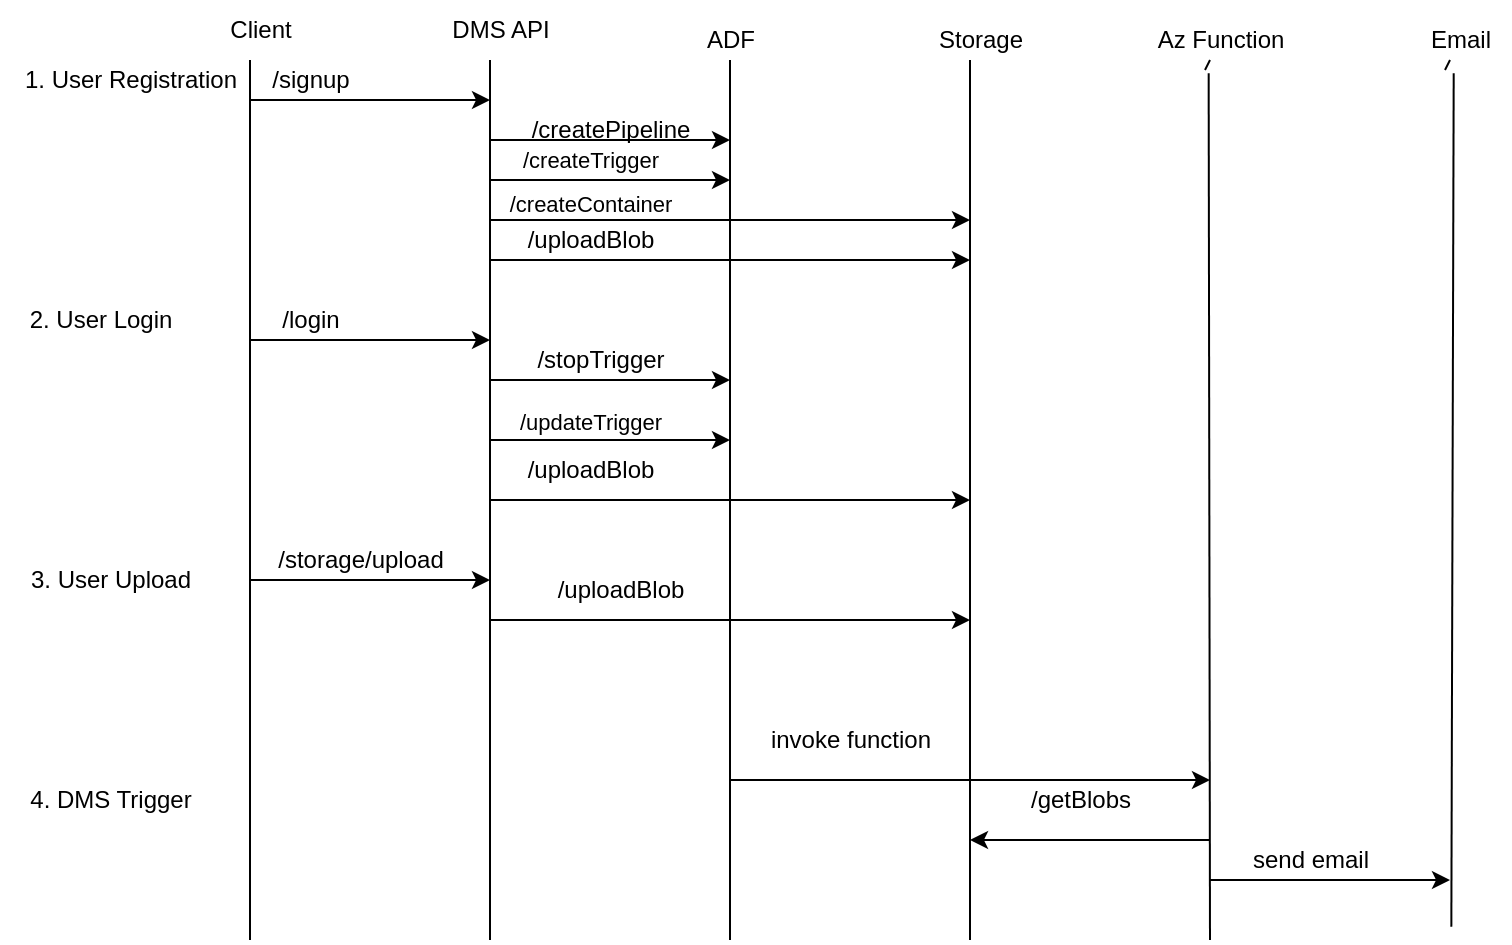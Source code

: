 <mxfile version="20.3.3" type="device"><diagram id="mvzouOL0G1opMpRdIDaB" name="Page-1"><mxGraphModel dx="1872" dy="460" grid="1" gridSize="10" guides="1" tooltips="1" connect="1" arrows="1" fold="1" page="1" pageScale="1" pageWidth="850" pageHeight="1100" math="0" shadow="0"><root><mxCell id="0"/><mxCell id="1" parent="0"/><mxCell id="zQSVGEd6DSF1Fy45yaaG-1" value="" style="endArrow=none;html=1;rounded=0;" edge="1" parent="1"><mxGeometry width="50" height="50" relative="1" as="geometry"><mxPoint x="120" y="520" as="sourcePoint"/><mxPoint x="120" y="80" as="targetPoint"/></mxGeometry></mxCell><mxCell id="zQSVGEd6DSF1Fy45yaaG-2" value="" style="endArrow=none;html=1;rounded=0;" edge="1" parent="1"><mxGeometry width="50" height="50" relative="1" as="geometry"><mxPoint x="240" y="520" as="sourcePoint"/><mxPoint x="240" y="80" as="targetPoint"/></mxGeometry></mxCell><mxCell id="zQSVGEd6DSF1Fy45yaaG-3" value="" style="endArrow=none;html=1;rounded=0;" edge="1" parent="1"><mxGeometry width="50" height="50" relative="1" as="geometry"><mxPoint x="360" y="520" as="sourcePoint"/><mxPoint x="360" y="80" as="targetPoint"/></mxGeometry></mxCell><mxCell id="zQSVGEd6DSF1Fy45yaaG-4" value="" style="endArrow=none;html=1;rounded=0;" edge="1" parent="1"><mxGeometry width="50" height="50" relative="1" as="geometry"><mxPoint x="480" y="520" as="sourcePoint"/><mxPoint x="480" y="80" as="targetPoint"/></mxGeometry></mxCell><mxCell id="zQSVGEd6DSF1Fy45yaaG-5" value="Client" style="text;html=1;align=center;verticalAlign=middle;resizable=0;points=[];autosize=1;strokeColor=none;fillColor=none;" vertex="1" parent="1"><mxGeometry x="100" y="50" width="50" height="30" as="geometry"/></mxCell><mxCell id="zQSVGEd6DSF1Fy45yaaG-6" value="DMS API" style="text;html=1;align=center;verticalAlign=middle;resizable=0;points=[];autosize=1;strokeColor=none;fillColor=none;" vertex="1" parent="1"><mxGeometry x="210" y="50" width="70" height="30" as="geometry"/></mxCell><mxCell id="zQSVGEd6DSF1Fy45yaaG-7" value="ADF" style="text;html=1;align=center;verticalAlign=middle;resizable=0;points=[];autosize=1;strokeColor=none;fillColor=none;" vertex="1" parent="1"><mxGeometry x="335" y="55" width="50" height="30" as="geometry"/></mxCell><mxCell id="zQSVGEd6DSF1Fy45yaaG-8" value="Storage" style="text;html=1;align=center;verticalAlign=middle;resizable=0;points=[];autosize=1;strokeColor=none;fillColor=none;" vertex="1" parent="1"><mxGeometry x="450" y="55" width="70" height="30" as="geometry"/></mxCell><mxCell id="zQSVGEd6DSF1Fy45yaaG-9" value="" style="endArrow=none;html=1;rounded=0;startArrow=none;" edge="1" parent="1" source="zQSVGEd6DSF1Fy45yaaG-10"><mxGeometry width="50" height="50" relative="1" as="geometry"><mxPoint x="600" y="320" as="sourcePoint"/><mxPoint x="600" y="80" as="targetPoint"/></mxGeometry></mxCell><mxCell id="zQSVGEd6DSF1Fy45yaaG-10" value="Az Function" style="text;html=1;align=center;verticalAlign=middle;resizable=0;points=[];autosize=1;strokeColor=none;fillColor=none;" vertex="1" parent="1"><mxGeometry x="560" y="55" width="90" height="30" as="geometry"/></mxCell><mxCell id="zQSVGEd6DSF1Fy45yaaG-12" value="" style="endArrow=classic;html=1;rounded=0;" edge="1" parent="1"><mxGeometry width="50" height="50" relative="1" as="geometry"><mxPoint x="120" y="100" as="sourcePoint"/><mxPoint x="240" y="100" as="targetPoint"/></mxGeometry></mxCell><mxCell id="zQSVGEd6DSF1Fy45yaaG-13" value="/signup" style="text;html=1;align=center;verticalAlign=middle;resizable=0;points=[];autosize=1;strokeColor=none;fillColor=none;" vertex="1" parent="1"><mxGeometry x="120" y="75" width="60" height="30" as="geometry"/></mxCell><mxCell id="zQSVGEd6DSF1Fy45yaaG-15" value="" style="endArrow=classic;html=1;rounded=0;" edge="1" parent="1"><mxGeometry width="50" height="50" relative="1" as="geometry"><mxPoint x="240" y="140" as="sourcePoint"/><mxPoint x="360" y="140" as="targetPoint"/><Array as="points"/></mxGeometry></mxCell><mxCell id="zQSVGEd6DSF1Fy45yaaG-18" value="/createTrigger" style="edgeLabel;html=1;align=center;verticalAlign=middle;resizable=0;points=[];" vertex="1" connectable="0" parent="zQSVGEd6DSF1Fy45yaaG-15"><mxGeometry x="-0.556" y="-8" relative="1" as="geometry"><mxPoint x="23" y="-18" as="offset"/></mxGeometry></mxCell><mxCell id="zQSVGEd6DSF1Fy45yaaG-17" value="" style="endArrow=none;html=1;rounded=0;" edge="1" parent="1"><mxGeometry width="50" height="50" relative="1" as="geometry"><mxPoint x="240" y="120" as="sourcePoint"/><mxPoint x="240" y="120" as="targetPoint"/></mxGeometry></mxCell><mxCell id="zQSVGEd6DSF1Fy45yaaG-19" value="" style="endArrow=classic;html=1;rounded=0;" edge="1" parent="1"><mxGeometry width="50" height="50" relative="1" as="geometry"><mxPoint x="240" y="120" as="sourcePoint"/><mxPoint x="360" y="120" as="targetPoint"/></mxGeometry></mxCell><mxCell id="zQSVGEd6DSF1Fy45yaaG-20" value="/createPipeline" style="text;html=1;align=center;verticalAlign=middle;resizable=0;points=[];autosize=1;strokeColor=none;fillColor=none;" vertex="1" parent="1"><mxGeometry x="250" y="100" width="100" height="30" as="geometry"/></mxCell><mxCell id="zQSVGEd6DSF1Fy45yaaG-22" value="" style="endArrow=classic;html=1;rounded=0;" edge="1" parent="1"><mxGeometry width="50" height="50" relative="1" as="geometry"><mxPoint x="240" y="160" as="sourcePoint"/><mxPoint x="480" y="160" as="targetPoint"/></mxGeometry></mxCell><mxCell id="zQSVGEd6DSF1Fy45yaaG-23" value="/createContainer" style="edgeLabel;html=1;align=center;verticalAlign=middle;resizable=0;points=[];" vertex="1" connectable="0" parent="zQSVGEd6DSF1Fy45yaaG-22"><mxGeometry x="0.189" y="8" relative="1" as="geometry"><mxPoint x="-93" as="offset"/></mxGeometry></mxCell><mxCell id="zQSVGEd6DSF1Fy45yaaG-24" value="" style="endArrow=classic;html=1;rounded=0;" edge="1" parent="1"><mxGeometry width="50" height="50" relative="1" as="geometry"><mxPoint x="240" y="180" as="sourcePoint"/><mxPoint x="480" y="180" as="targetPoint"/></mxGeometry></mxCell><mxCell id="zQSVGEd6DSF1Fy45yaaG-25" value="/uploadBlob" style="text;html=1;align=center;verticalAlign=middle;resizable=0;points=[];autosize=1;strokeColor=none;fillColor=none;" vertex="1" parent="1"><mxGeometry x="245" y="155" width="90" height="30" as="geometry"/></mxCell><mxCell id="zQSVGEd6DSF1Fy45yaaG-26" value="1. User Registration" style="text;html=1;align=center;verticalAlign=middle;resizable=0;points=[];autosize=1;strokeColor=none;fillColor=none;" vertex="1" parent="1"><mxGeometry x="-5" y="75" width="130" height="30" as="geometry"/></mxCell><mxCell id="zQSVGEd6DSF1Fy45yaaG-27" value="2. User Login" style="text;html=1;align=center;verticalAlign=middle;resizable=0;points=[];autosize=1;strokeColor=none;fillColor=none;" vertex="1" parent="1"><mxGeometry y="195" width="90" height="30" as="geometry"/></mxCell><mxCell id="zQSVGEd6DSF1Fy45yaaG-28" value="" style="endArrow=classic;html=1;rounded=0;" edge="1" parent="1"><mxGeometry width="50" height="50" relative="1" as="geometry"><mxPoint x="120" y="220" as="sourcePoint"/><mxPoint x="240" y="220" as="targetPoint"/></mxGeometry></mxCell><mxCell id="zQSVGEd6DSF1Fy45yaaG-29" value="/login" style="text;html=1;align=center;verticalAlign=middle;resizable=0;points=[];autosize=1;strokeColor=none;fillColor=none;fontStyle=0" vertex="1" parent="1"><mxGeometry x="125" y="195" width="50" height="30" as="geometry"/></mxCell><mxCell id="zQSVGEd6DSF1Fy45yaaG-31" value="" style="endArrow=classic;html=1;rounded=0;" edge="1" parent="1"><mxGeometry width="50" height="50" relative="1" as="geometry"><mxPoint x="240" y="240" as="sourcePoint"/><mxPoint x="360" y="240" as="targetPoint"/></mxGeometry></mxCell><mxCell id="zQSVGEd6DSF1Fy45yaaG-33" value="/stopTrigger" style="text;html=1;align=center;verticalAlign=middle;resizable=0;points=[];autosize=1;strokeColor=none;fillColor=none;" vertex="1" parent="1"><mxGeometry x="250" y="215" width="90" height="30" as="geometry"/></mxCell><mxCell id="zQSVGEd6DSF1Fy45yaaG-34" value="" style="endArrow=classic;html=1;rounded=0;" edge="1" parent="1"><mxGeometry width="50" height="50" relative="1" as="geometry"><mxPoint x="240" y="270" as="sourcePoint"/><mxPoint x="360" y="270" as="targetPoint"/></mxGeometry></mxCell><mxCell id="zQSVGEd6DSF1Fy45yaaG-35" value="/updateTrigger" style="edgeLabel;html=1;align=center;verticalAlign=middle;resizable=0;points=[];" vertex="1" connectable="0" parent="zQSVGEd6DSF1Fy45yaaG-34"><mxGeometry x="-0.556" y="9" relative="1" as="geometry"><mxPoint x="23" as="offset"/></mxGeometry></mxCell><mxCell id="zQSVGEd6DSF1Fy45yaaG-36" value="" style="endArrow=classic;html=1;rounded=0;" edge="1" parent="1"><mxGeometry width="50" height="50" relative="1" as="geometry"><mxPoint x="240" y="300" as="sourcePoint"/><mxPoint x="480" y="300" as="targetPoint"/></mxGeometry></mxCell><mxCell id="zQSVGEd6DSF1Fy45yaaG-37" value="/uploadBlob" style="text;html=1;align=center;verticalAlign=middle;resizable=0;points=[];autosize=1;strokeColor=none;fillColor=none;" vertex="1" parent="1"><mxGeometry x="245" y="270" width="90" height="30" as="geometry"/></mxCell><mxCell id="zQSVGEd6DSF1Fy45yaaG-39" value="" style="endArrow=none;html=1;rounded=0;entryX=0.437;entryY=1.056;entryDx=0;entryDy=0;entryPerimeter=0;" edge="1" parent="1" target="zQSVGEd6DSF1Fy45yaaG-10"><mxGeometry width="50" height="50" relative="1" as="geometry"><mxPoint x="600" y="520" as="sourcePoint"/><mxPoint x="450" y="220" as="targetPoint"/></mxGeometry></mxCell><mxCell id="zQSVGEd6DSF1Fy45yaaG-40" value="3. User Upload" style="text;html=1;align=center;verticalAlign=middle;resizable=0;points=[];autosize=1;strokeColor=none;fillColor=none;" vertex="1" parent="1"><mxGeometry y="325" width="100" height="30" as="geometry"/></mxCell><mxCell id="zQSVGEd6DSF1Fy45yaaG-41" value="" style="endArrow=classic;html=1;rounded=0;" edge="1" parent="1"><mxGeometry width="50" height="50" relative="1" as="geometry"><mxPoint x="120" y="340" as="sourcePoint"/><mxPoint x="240" y="340" as="targetPoint"/></mxGeometry></mxCell><mxCell id="zQSVGEd6DSF1Fy45yaaG-42" value="/storage/upload" style="text;html=1;align=center;verticalAlign=middle;resizable=0;points=[];autosize=1;strokeColor=none;fillColor=none;" vertex="1" parent="1"><mxGeometry x="120" y="315" width="110" height="30" as="geometry"/></mxCell><mxCell id="zQSVGEd6DSF1Fy45yaaG-43" value="" style="endArrow=classic;html=1;rounded=0;" edge="1" parent="1"><mxGeometry width="50" height="50" relative="1" as="geometry"><mxPoint x="240" y="360" as="sourcePoint"/><mxPoint x="480" y="360" as="targetPoint"/></mxGeometry></mxCell><mxCell id="zQSVGEd6DSF1Fy45yaaG-44" value="/uploadBlob" style="text;html=1;align=center;verticalAlign=middle;resizable=0;points=[];autosize=1;strokeColor=none;fillColor=none;" vertex="1" parent="1"><mxGeometry x="260" y="330" width="90" height="30" as="geometry"/></mxCell><mxCell id="zQSVGEd6DSF1Fy45yaaG-45" value="4. DMS Trigger" style="text;html=1;align=center;verticalAlign=middle;resizable=0;points=[];autosize=1;strokeColor=none;fillColor=none;" vertex="1" parent="1"><mxGeometry y="435" width="100" height="30" as="geometry"/></mxCell><mxCell id="zQSVGEd6DSF1Fy45yaaG-47" value="" style="endArrow=classic;html=1;rounded=0;" edge="1" parent="1"><mxGeometry width="50" height="50" relative="1" as="geometry"><mxPoint x="360" y="440" as="sourcePoint"/><mxPoint x="600" y="440" as="targetPoint"/></mxGeometry></mxCell><mxCell id="zQSVGEd6DSF1Fy45yaaG-48" value="invoke function" style="text;html=1;align=center;verticalAlign=middle;resizable=0;points=[];autosize=1;strokeColor=none;fillColor=none;" vertex="1" parent="1"><mxGeometry x="370" y="405" width="100" height="30" as="geometry"/></mxCell><mxCell id="zQSVGEd6DSF1Fy45yaaG-50" value="" style="endArrow=classic;html=1;rounded=0;" edge="1" parent="1"><mxGeometry width="50" height="50" relative="1" as="geometry"><mxPoint x="600" y="470" as="sourcePoint"/><mxPoint x="480" y="470" as="targetPoint"/></mxGeometry></mxCell><mxCell id="zQSVGEd6DSF1Fy45yaaG-51" value="/getBlobs" style="text;html=1;align=center;verticalAlign=middle;resizable=0;points=[];autosize=1;strokeColor=none;fillColor=none;" vertex="1" parent="1"><mxGeometry x="500" y="435" width="70" height="30" as="geometry"/></mxCell><mxCell id="zQSVGEd6DSF1Fy45yaaG-53" value="" style="endArrow=none;html=1;rounded=0;entryX=0.437;entryY=1.056;entryDx=0;entryDy=0;entryPerimeter=0;startArrow=none;" edge="1" parent="1" source="zQSVGEd6DSF1Fy45yaaG-54"><mxGeometry width="50" height="50" relative="1" as="geometry"><mxPoint x="720.67" y="513.32" as="sourcePoint"/><mxPoint x="720.0" y="80.0" as="targetPoint"/></mxGeometry></mxCell><mxCell id="zQSVGEd6DSF1Fy45yaaG-54" value="Email" style="text;html=1;align=center;verticalAlign=middle;resizable=0;points=[];autosize=1;strokeColor=none;fillColor=none;" vertex="1" parent="1"><mxGeometry x="700" y="55" width="50" height="30" as="geometry"/></mxCell><mxCell id="zQSVGEd6DSF1Fy45yaaG-55" value="" style="endArrow=none;html=1;rounded=0;entryX=0.437;entryY=1.056;entryDx=0;entryDy=0;entryPerimeter=0;" edge="1" parent="1" target="zQSVGEd6DSF1Fy45yaaG-54"><mxGeometry width="50" height="50" relative="1" as="geometry"><mxPoint x="720.67" y="513.32" as="sourcePoint"/><mxPoint x="720" y="80" as="targetPoint"/></mxGeometry></mxCell><mxCell id="zQSVGEd6DSF1Fy45yaaG-56" value="" style="endArrow=classic;html=1;rounded=0;" edge="1" parent="1"><mxGeometry width="50" height="50" relative="1" as="geometry"><mxPoint x="600" y="490" as="sourcePoint"/><mxPoint x="720" y="490" as="targetPoint"/></mxGeometry></mxCell><mxCell id="zQSVGEd6DSF1Fy45yaaG-57" value="send email" style="text;html=1;align=center;verticalAlign=middle;resizable=0;points=[];autosize=1;strokeColor=none;fillColor=none;" vertex="1" parent="1"><mxGeometry x="610" y="465" width="80" height="30" as="geometry"/></mxCell></root></mxGraphModel></diagram></mxfile>